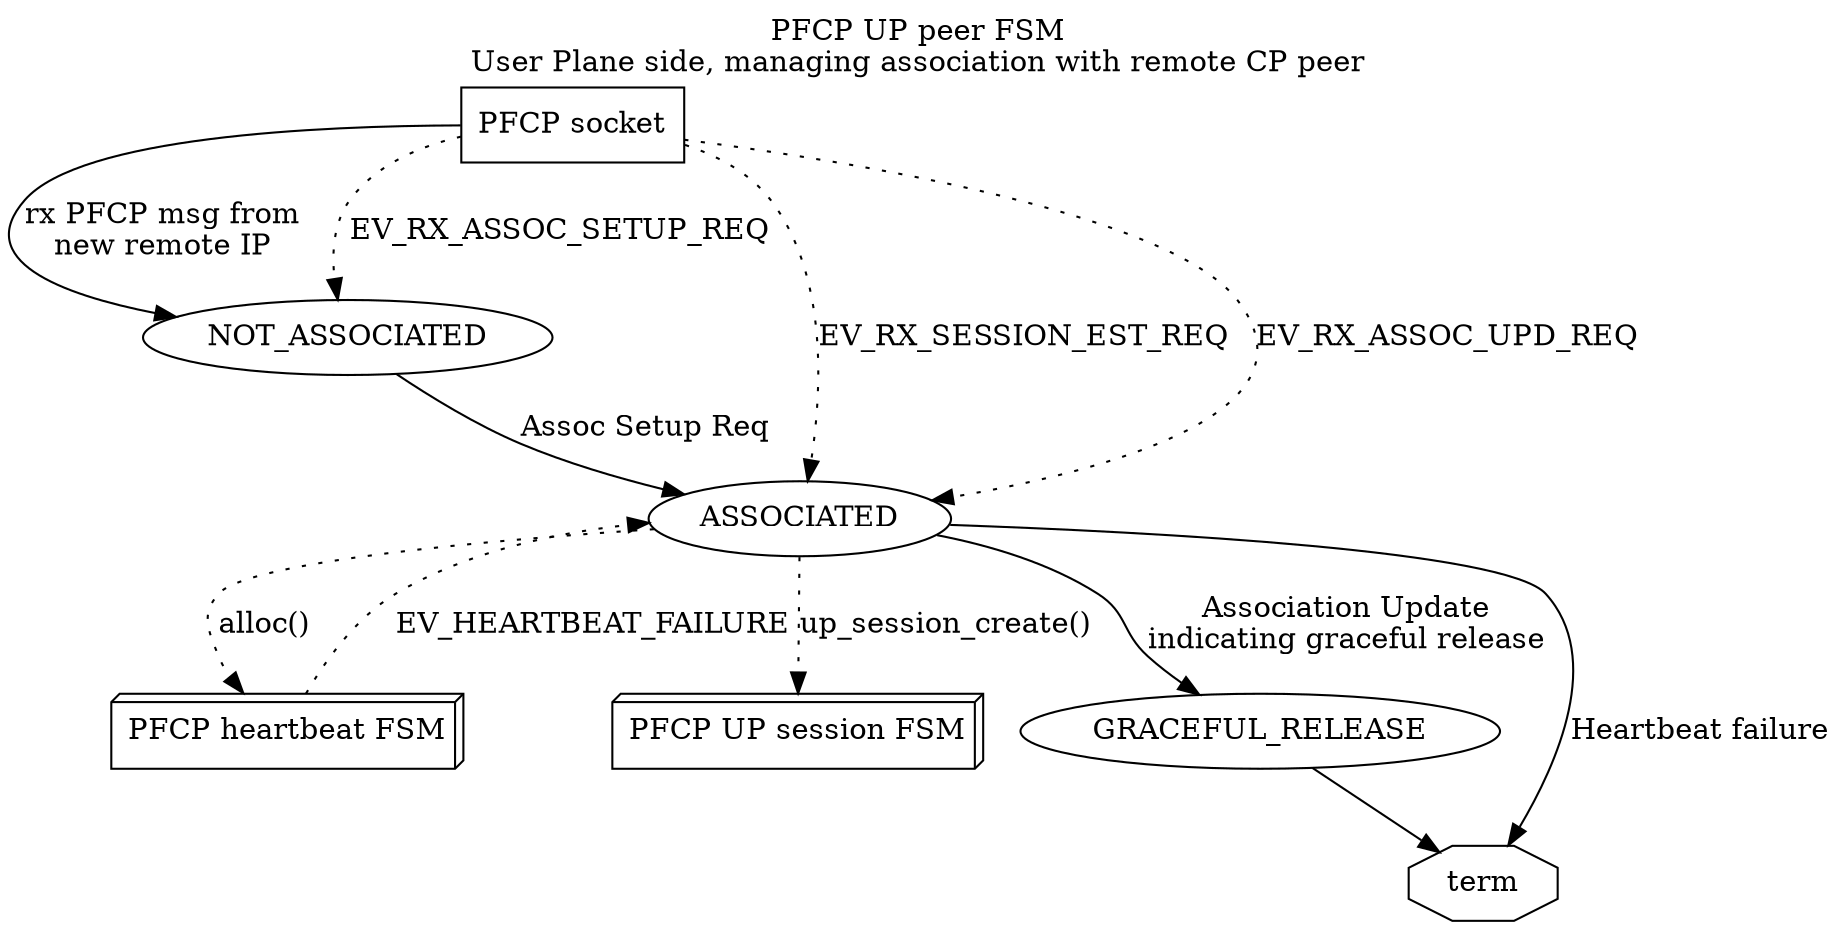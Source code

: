 digraph G {
rankdir=TB
labelloc=t; label="PFCP UP peer FSM\nUser Plane side, managing association with remote CP peer"

txrx [label="PFCP socket",shape="box"]

txrx -> NOT_ASSOCIATED [label="rx PFCP msg from\nnew remote IP"]
txrx -> NOT_ASSOCIATED [label="EV_RX_ASSOC_SETUP_REQ",style=dotted]

NOT_ASSOCIATED -> ASSOCIATED [label="Assoc Setup Req",shape="box"]

heartbeat [label="PFCP heartbeat FSM",shape=box3d]
ASSOCIATED -> heartbeat [label="alloc()",style=dotted]
heartbeat -> ASSOCIATED [label="EV_HEARTBEAT_FAILURE",style=dotted]

txrx -> ASSOCIATED [label="EV_RX_SESSION_EST_REQ",style=dotted]
up_session [label="PFCP UP session FSM",shape=box3d]
ASSOCIATED -> up_session [label="up_session_create()",style=dotted]

txrx -> ASSOCIATED [label="EV_RX_ASSOC_UPD_REQ",style=dotted]
ASSOCIATED -> GRACEFUL_RELEASE [label="Association Update\nindicating graceful release"]

ASSOCIATED -> term [label="Heartbeat failure"]
GRACEFUL_RELEASE -> term
term [shape="octagon"]

}
